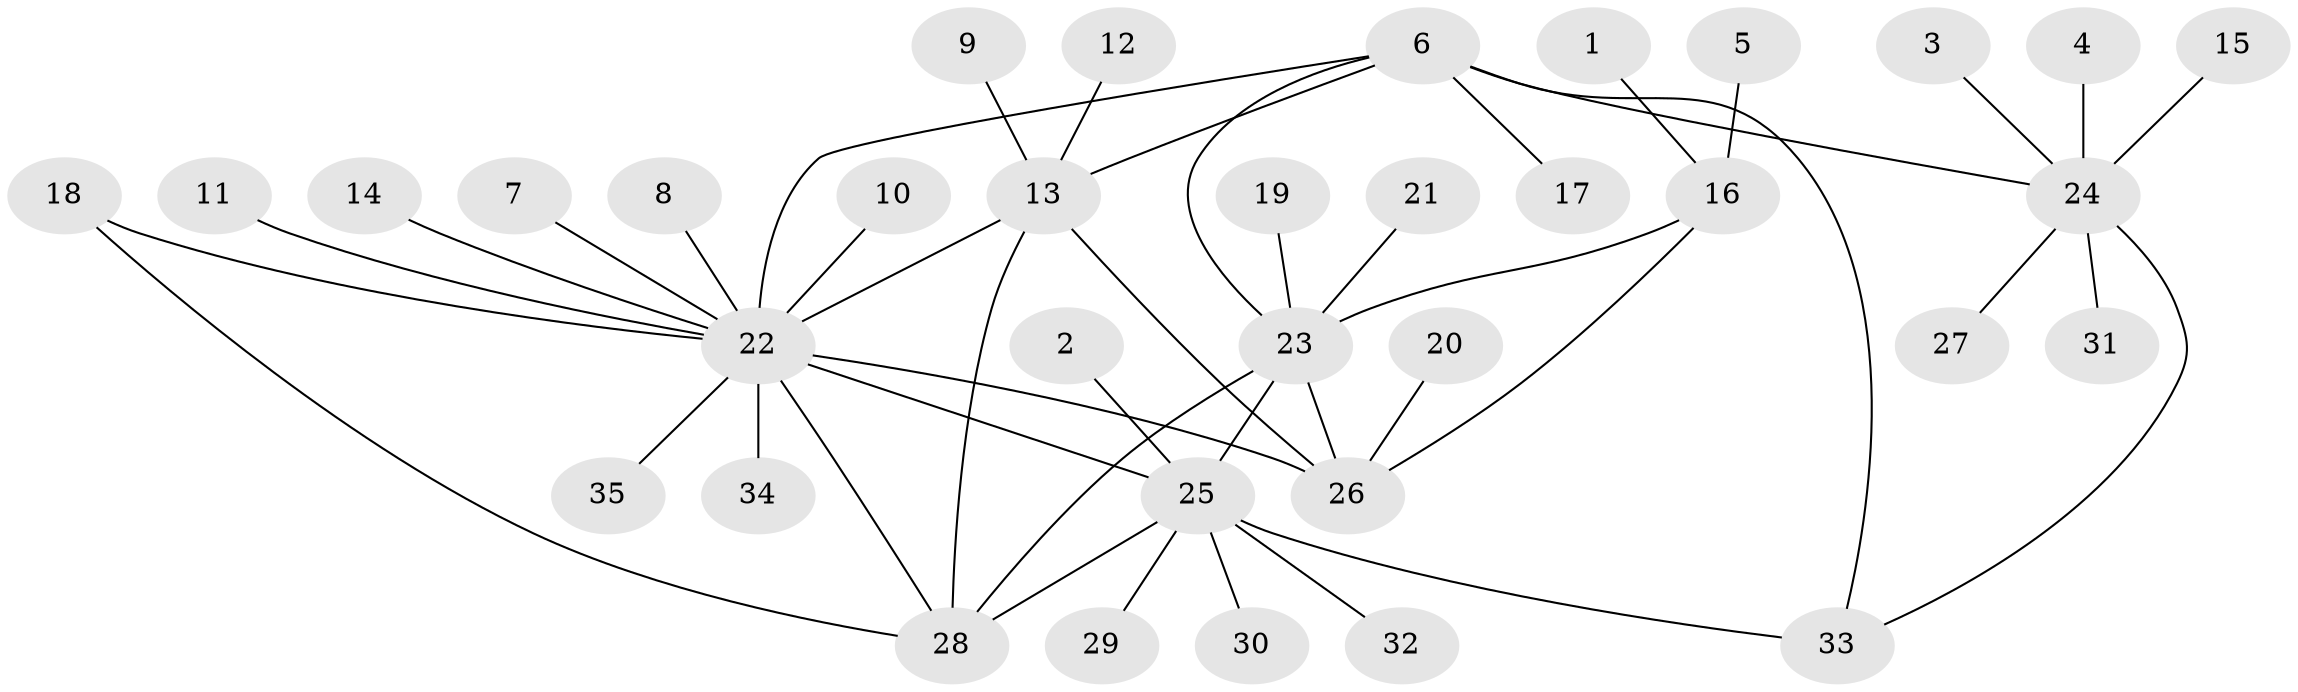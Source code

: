 // original degree distribution, {9: 0.04285714285714286, 3: 0.05714285714285714, 8: 0.05714285714285714, 7: 0.014285714285714285, 6: 0.02857142857142857, 5: 0.02857142857142857, 4: 0.014285714285714285, 1: 0.6285714285714286, 2: 0.12857142857142856}
// Generated by graph-tools (version 1.1) at 2025/50/03/09/25 03:50:39]
// undirected, 35 vertices, 45 edges
graph export_dot {
graph [start="1"]
  node [color=gray90,style=filled];
  1;
  2;
  3;
  4;
  5;
  6;
  7;
  8;
  9;
  10;
  11;
  12;
  13;
  14;
  15;
  16;
  17;
  18;
  19;
  20;
  21;
  22;
  23;
  24;
  25;
  26;
  27;
  28;
  29;
  30;
  31;
  32;
  33;
  34;
  35;
  1 -- 16 [weight=1.0];
  2 -- 25 [weight=1.0];
  3 -- 24 [weight=1.0];
  4 -- 24 [weight=1.0];
  5 -- 16 [weight=1.0];
  6 -- 13 [weight=1.0];
  6 -- 17 [weight=1.0];
  6 -- 22 [weight=1.0];
  6 -- 23 [weight=1.0];
  6 -- 24 [weight=1.0];
  6 -- 33 [weight=1.0];
  7 -- 22 [weight=1.0];
  8 -- 22 [weight=1.0];
  9 -- 13 [weight=1.0];
  10 -- 22 [weight=1.0];
  11 -- 22 [weight=1.0];
  12 -- 13 [weight=1.0];
  13 -- 22 [weight=1.0];
  13 -- 26 [weight=1.0];
  13 -- 28 [weight=2.0];
  14 -- 22 [weight=1.0];
  15 -- 24 [weight=1.0];
  16 -- 23 [weight=1.0];
  16 -- 26 [weight=1.0];
  18 -- 22 [weight=1.0];
  18 -- 28 [weight=1.0];
  19 -- 23 [weight=1.0];
  20 -- 26 [weight=1.0];
  21 -- 23 [weight=1.0];
  22 -- 25 [weight=1.0];
  22 -- 26 [weight=1.0];
  22 -- 28 [weight=1.0];
  22 -- 34 [weight=1.0];
  22 -- 35 [weight=1.0];
  23 -- 25 [weight=2.0];
  23 -- 26 [weight=1.0];
  23 -- 28 [weight=1.0];
  24 -- 27 [weight=1.0];
  24 -- 31 [weight=1.0];
  24 -- 33 [weight=1.0];
  25 -- 28 [weight=1.0];
  25 -- 29 [weight=1.0];
  25 -- 30 [weight=1.0];
  25 -- 32 [weight=1.0];
  25 -- 33 [weight=1.0];
}
